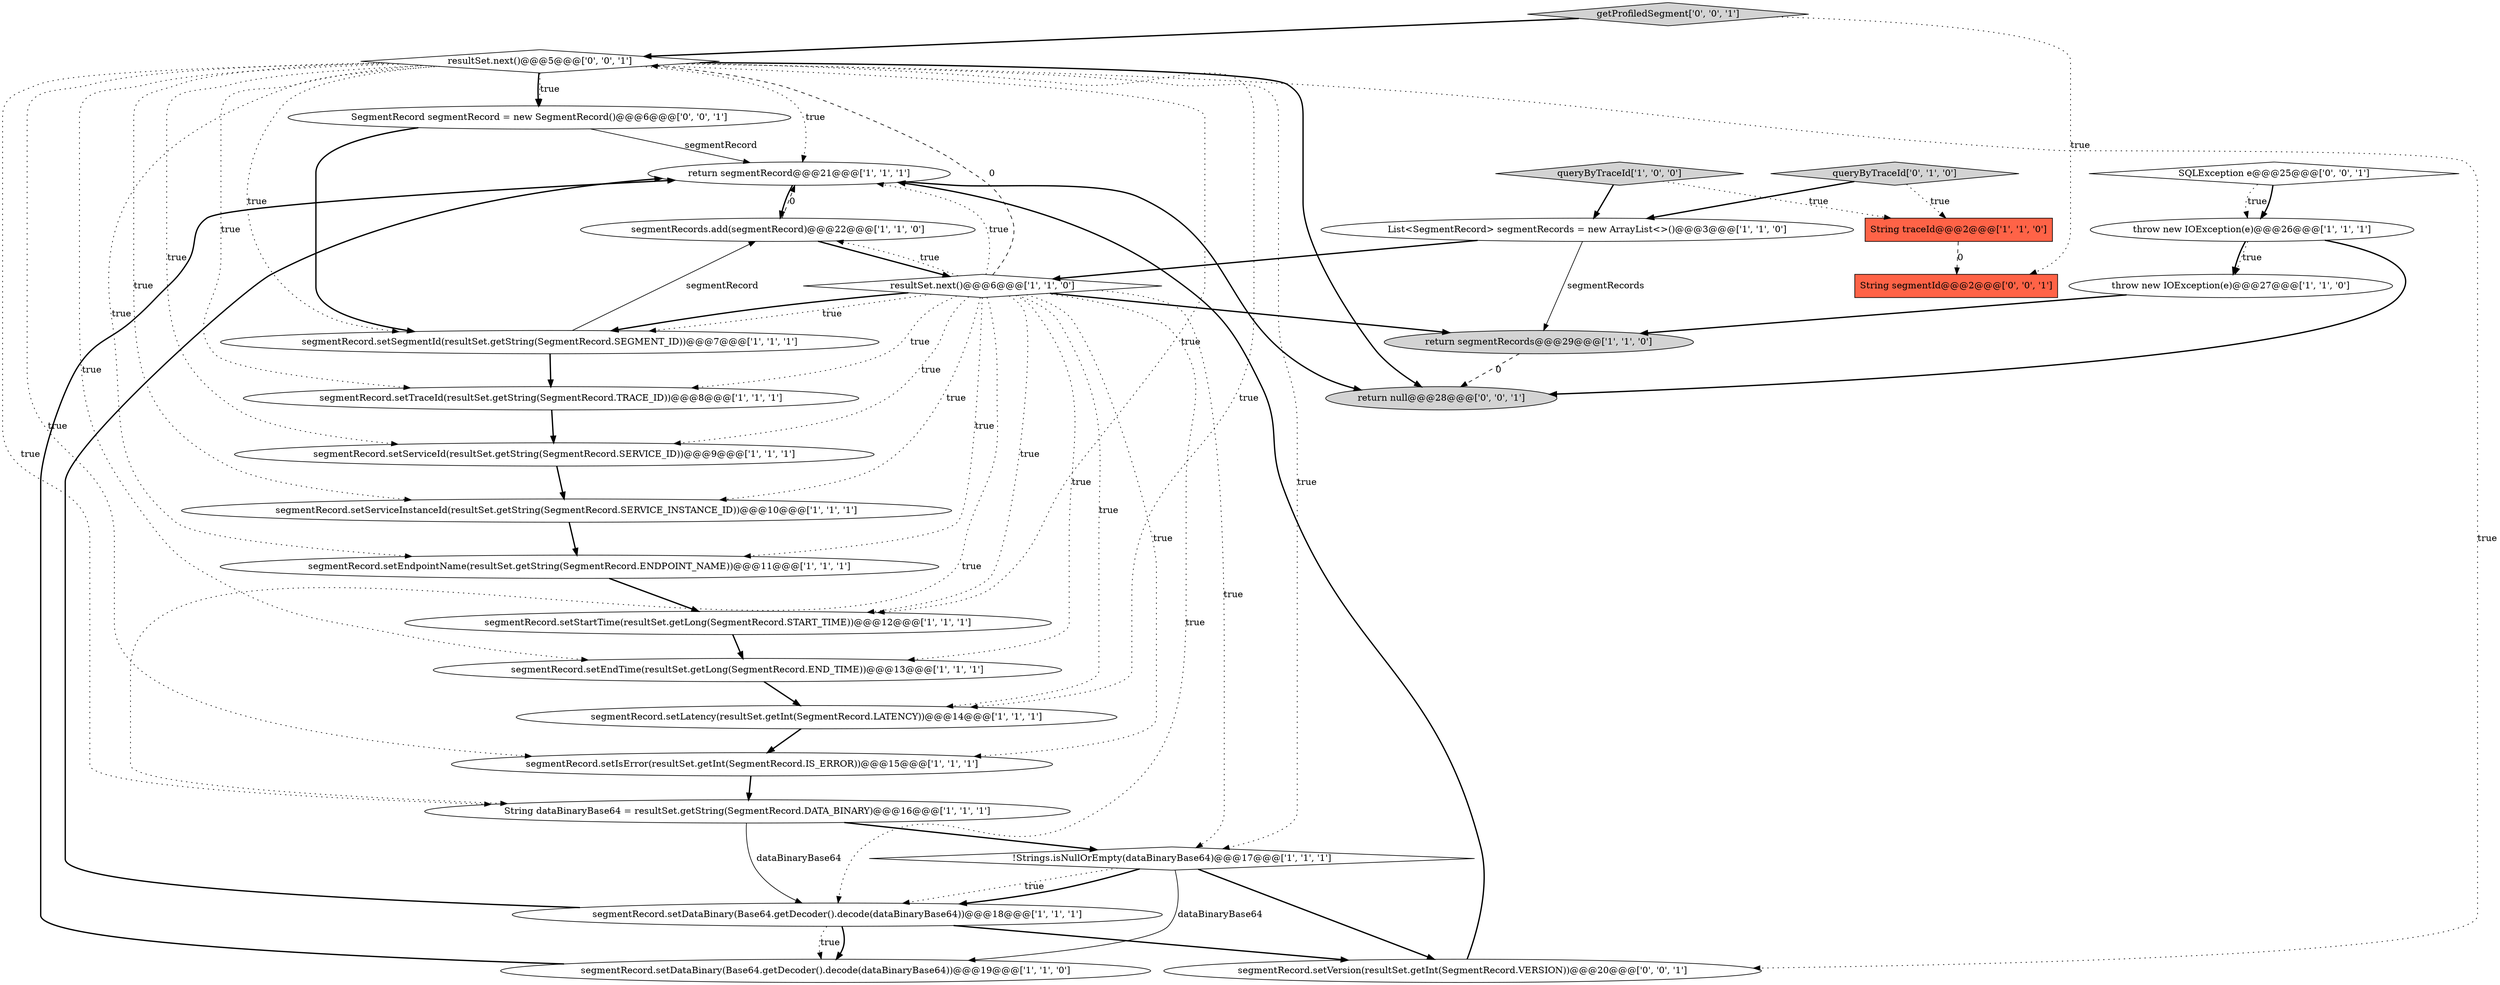 digraph {
20 [style = filled, label = "String traceId@@@2@@@['1', '1', '0']", fillcolor = tomato, shape = box image = "AAA0AAABBB1BBB"];
29 [style = filled, label = "resultSet.next()@@@5@@@['0', '0', '1']", fillcolor = white, shape = diamond image = "AAA0AAABBB3BBB"];
1 [style = filled, label = "throw new IOException(e)@@@26@@@['1', '1', '1']", fillcolor = white, shape = ellipse image = "AAA0AAABBB1BBB"];
17 [style = filled, label = "segmentRecord.setDataBinary(Base64.getDecoder().decode(dataBinaryBase64))@@@18@@@['1', '1', '1']", fillcolor = white, shape = ellipse image = "AAA0AAABBB1BBB"];
2 [style = filled, label = "resultSet.next()@@@6@@@['1', '1', '0']", fillcolor = white, shape = diamond image = "AAA0AAABBB1BBB"];
23 [style = filled, label = "SegmentRecord segmentRecord = new SegmentRecord()@@@6@@@['0', '0', '1']", fillcolor = white, shape = ellipse image = "AAA0AAABBB3BBB"];
26 [style = filled, label = "SQLException e@@@25@@@['0', '0', '1']", fillcolor = white, shape = diamond image = "AAA0AAABBB3BBB"];
12 [style = filled, label = "!Strings.isNullOrEmpty(dataBinaryBase64)@@@17@@@['1', '1', '1']", fillcolor = white, shape = diamond image = "AAA0AAABBB1BBB"];
14 [style = filled, label = "segmentRecord.setIsError(resultSet.getInt(SegmentRecord.IS_ERROR))@@@15@@@['1', '1', '1']", fillcolor = white, shape = ellipse image = "AAA0AAABBB1BBB"];
25 [style = filled, label = "getProfiledSegment['0', '0', '1']", fillcolor = lightgray, shape = diamond image = "AAA0AAABBB3BBB"];
8 [style = filled, label = "return segmentRecords@@@29@@@['1', '1', '0']", fillcolor = lightgray, shape = ellipse image = "AAA0AAABBB1BBB"];
16 [style = filled, label = "segmentRecord.setLatency(resultSet.getInt(SegmentRecord.LATENCY))@@@14@@@['1', '1', '1']", fillcolor = white, shape = ellipse image = "AAA0AAABBB1BBB"];
7 [style = filled, label = "throw new IOException(e)@@@27@@@['1', '1', '0']", fillcolor = white, shape = ellipse image = "AAA0AAABBB1BBB"];
11 [style = filled, label = "String dataBinaryBase64 = resultSet.getString(SegmentRecord.DATA_BINARY)@@@16@@@['1', '1', '1']", fillcolor = white, shape = ellipse image = "AAA0AAABBB1BBB"];
19 [style = filled, label = "List<SegmentRecord> segmentRecords = new ArrayList<>()@@@3@@@['1', '1', '0']", fillcolor = white, shape = ellipse image = "AAA0AAABBB1BBB"];
15 [style = filled, label = "segmentRecord.setServiceId(resultSet.getString(SegmentRecord.SERVICE_ID))@@@9@@@['1', '1', '1']", fillcolor = white, shape = ellipse image = "AAA0AAABBB1BBB"];
21 [style = filled, label = "return segmentRecord@@@21@@@['1', '1', '1']", fillcolor = white, shape = ellipse image = "AAA0AAABBB1BBB"];
6 [style = filled, label = "queryByTraceId['1', '0', '0']", fillcolor = lightgray, shape = diamond image = "AAA0AAABBB1BBB"];
18 [style = filled, label = "segmentRecord.setEndTime(resultSet.getLong(SegmentRecord.END_TIME))@@@13@@@['1', '1', '1']", fillcolor = white, shape = ellipse image = "AAA0AAABBB1BBB"];
3 [style = filled, label = "segmentRecord.setDataBinary(Base64.getDecoder().decode(dataBinaryBase64))@@@19@@@['1', '1', '0']", fillcolor = white, shape = ellipse image = "AAA0AAABBB1BBB"];
28 [style = filled, label = "segmentRecord.setVersion(resultSet.getInt(SegmentRecord.VERSION))@@@20@@@['0', '0', '1']", fillcolor = white, shape = ellipse image = "AAA0AAABBB3BBB"];
5 [style = filled, label = "segmentRecords.add(segmentRecord)@@@22@@@['1', '1', '0']", fillcolor = white, shape = ellipse image = "AAA0AAABBB1BBB"];
10 [style = filled, label = "segmentRecord.setServiceInstanceId(resultSet.getString(SegmentRecord.SERVICE_INSTANCE_ID))@@@10@@@['1', '1', '1']", fillcolor = white, shape = ellipse image = "AAA0AAABBB1BBB"];
9 [style = filled, label = "segmentRecord.setStartTime(resultSet.getLong(SegmentRecord.START_TIME))@@@12@@@['1', '1', '1']", fillcolor = white, shape = ellipse image = "AAA0AAABBB1BBB"];
13 [style = filled, label = "segmentRecord.setTraceId(resultSet.getString(SegmentRecord.TRACE_ID))@@@8@@@['1', '1', '1']", fillcolor = white, shape = ellipse image = "AAA0AAABBB1BBB"];
27 [style = filled, label = "String segmentId@@@2@@@['0', '0', '1']", fillcolor = tomato, shape = box image = "AAA0AAABBB3BBB"];
0 [style = filled, label = "segmentRecord.setEndpointName(resultSet.getString(SegmentRecord.ENDPOINT_NAME))@@@11@@@['1', '1', '1']", fillcolor = white, shape = ellipse image = "AAA0AAABBB1BBB"];
24 [style = filled, label = "return null@@@28@@@['0', '0', '1']", fillcolor = lightgray, shape = ellipse image = "AAA0AAABBB3BBB"];
22 [style = filled, label = "queryByTraceId['0', '1', '0']", fillcolor = lightgray, shape = diamond image = "AAA0AAABBB2BBB"];
4 [style = filled, label = "segmentRecord.setSegmentId(resultSet.getString(SegmentRecord.SEGMENT_ID))@@@7@@@['1', '1', '1']", fillcolor = white, shape = ellipse image = "AAA0AAABBB1BBB"];
9->18 [style = bold, label=""];
5->2 [style = bold, label=""];
28->21 [style = bold, label=""];
2->11 [style = dotted, label="true"];
2->17 [style = dotted, label="true"];
22->19 [style = bold, label=""];
12->28 [style = bold, label=""];
13->15 [style = bold, label=""];
25->29 [style = bold, label=""];
7->8 [style = bold, label=""];
2->4 [style = dotted, label="true"];
2->4 [style = bold, label=""];
11->12 [style = bold, label=""];
29->13 [style = dotted, label="true"];
29->15 [style = dotted, label="true"];
29->16 [style = dotted, label="true"];
29->11 [style = dotted, label="true"];
29->23 [style = dotted, label="true"];
17->21 [style = bold, label=""];
2->9 [style = dotted, label="true"];
29->10 [style = dotted, label="true"];
3->21 [style = bold, label=""];
1->7 [style = dotted, label="true"];
0->9 [style = bold, label=""];
2->5 [style = dotted, label="true"];
22->20 [style = dotted, label="true"];
8->24 [style = dashed, label="0"];
17->3 [style = bold, label=""];
6->19 [style = bold, label=""];
21->24 [style = bold, label=""];
14->11 [style = bold, label=""];
1->24 [style = bold, label=""];
23->21 [style = solid, label="segmentRecord"];
2->14 [style = dotted, label="true"];
26->1 [style = dotted, label="true"];
2->10 [style = dotted, label="true"];
2->16 [style = dotted, label="true"];
2->8 [style = bold, label=""];
29->23 [style = bold, label=""];
2->21 [style = dotted, label="true"];
29->12 [style = dotted, label="true"];
12->3 [style = solid, label="dataBinaryBase64"];
12->17 [style = dotted, label="true"];
25->27 [style = dotted, label="true"];
4->5 [style = solid, label="segmentRecord"];
29->0 [style = dotted, label="true"];
12->17 [style = bold, label=""];
29->18 [style = dotted, label="true"];
2->15 [style = dotted, label="true"];
2->18 [style = dotted, label="true"];
2->13 [style = dotted, label="true"];
29->14 [style = dotted, label="true"];
16->14 [style = bold, label=""];
26->1 [style = bold, label=""];
21->5 [style = bold, label=""];
20->27 [style = dashed, label="0"];
18->16 [style = bold, label=""];
17->28 [style = bold, label=""];
2->29 [style = dashed, label="0"];
2->12 [style = dotted, label="true"];
29->9 [style = dotted, label="true"];
5->21 [style = dashed, label="0"];
4->13 [style = bold, label=""];
19->2 [style = bold, label=""];
29->24 [style = bold, label=""];
1->7 [style = bold, label=""];
2->0 [style = dotted, label="true"];
6->20 [style = dotted, label="true"];
17->3 [style = dotted, label="true"];
29->28 [style = dotted, label="true"];
23->4 [style = bold, label=""];
29->21 [style = dotted, label="true"];
15->10 [style = bold, label=""];
29->4 [style = dotted, label="true"];
19->8 [style = solid, label="segmentRecords"];
11->17 [style = solid, label="dataBinaryBase64"];
10->0 [style = bold, label=""];
}
